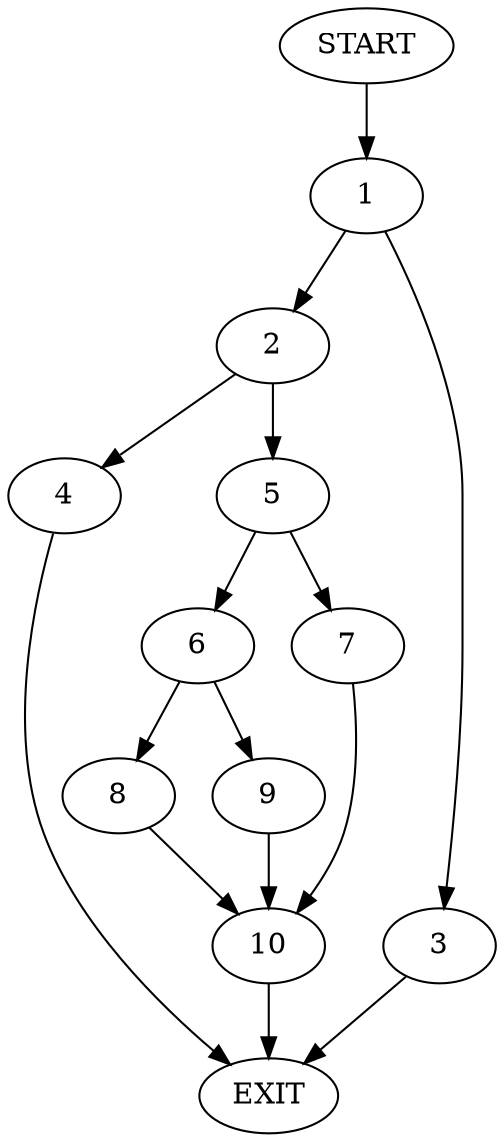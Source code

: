 digraph {
0 [label="START"]
11 [label="EXIT"]
0 -> 1
1 -> 2
1 -> 3
3 -> 11
2 -> 4
2 -> 5
5 -> 6
5 -> 7
4 -> 11
6 -> 8
6 -> 9
7 -> 10
10 -> 11
9 -> 10
8 -> 10
}
